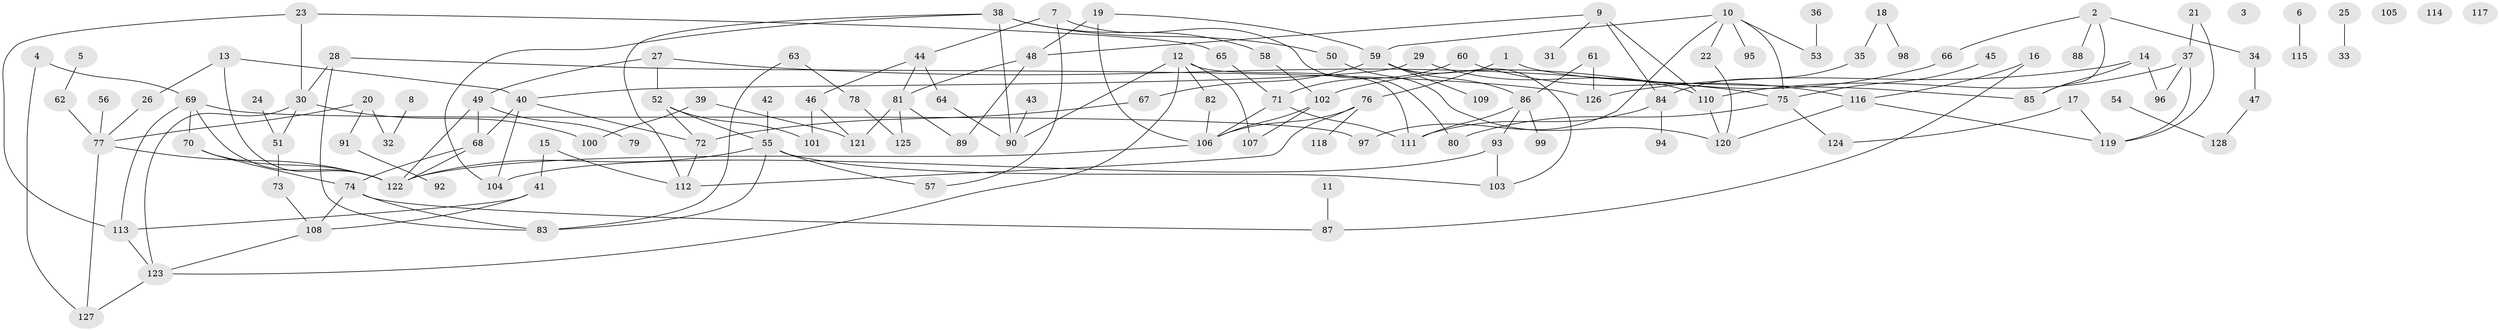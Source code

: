 // Generated by graph-tools (version 1.1) at 2025/49/03/09/25 03:49:08]
// undirected, 128 vertices, 173 edges
graph export_dot {
graph [start="1"]
  node [color=gray90,style=filled];
  1;
  2;
  3;
  4;
  5;
  6;
  7;
  8;
  9;
  10;
  11;
  12;
  13;
  14;
  15;
  16;
  17;
  18;
  19;
  20;
  21;
  22;
  23;
  24;
  25;
  26;
  27;
  28;
  29;
  30;
  31;
  32;
  33;
  34;
  35;
  36;
  37;
  38;
  39;
  40;
  41;
  42;
  43;
  44;
  45;
  46;
  47;
  48;
  49;
  50;
  51;
  52;
  53;
  54;
  55;
  56;
  57;
  58;
  59;
  60;
  61;
  62;
  63;
  64;
  65;
  66;
  67;
  68;
  69;
  70;
  71;
  72;
  73;
  74;
  75;
  76;
  77;
  78;
  79;
  80;
  81;
  82;
  83;
  84;
  85;
  86;
  87;
  88;
  89;
  90;
  91;
  92;
  93;
  94;
  95;
  96;
  97;
  98;
  99;
  100;
  101;
  102;
  103;
  104;
  105;
  106;
  107;
  108;
  109;
  110;
  111;
  112;
  113;
  114;
  115;
  116;
  117;
  118;
  119;
  120;
  121;
  122;
  123;
  124;
  125;
  126;
  127;
  128;
  1 -- 76;
  1 -- 85;
  2 -- 34;
  2 -- 66;
  2 -- 85;
  2 -- 88;
  4 -- 69;
  4 -- 127;
  5 -- 62;
  6 -- 115;
  7 -- 44;
  7 -- 57;
  7 -- 80;
  8 -- 32;
  9 -- 31;
  9 -- 48;
  9 -- 84;
  9 -- 110;
  10 -- 22;
  10 -- 53;
  10 -- 59;
  10 -- 75;
  10 -- 95;
  10 -- 97;
  11 -- 87;
  12 -- 82;
  12 -- 90;
  12 -- 107;
  12 -- 111;
  12 -- 123;
  13 -- 26;
  13 -- 40;
  13 -- 122;
  14 -- 85;
  14 -- 96;
  14 -- 126;
  15 -- 41;
  15 -- 112;
  16 -- 87;
  16 -- 116;
  17 -- 119;
  17 -- 124;
  18 -- 35;
  18 -- 98;
  19 -- 48;
  19 -- 59;
  19 -- 106;
  20 -- 32;
  20 -- 77;
  20 -- 91;
  21 -- 37;
  21 -- 119;
  22 -- 120;
  23 -- 30;
  23 -- 65;
  23 -- 113;
  24 -- 51;
  25 -- 33;
  26 -- 77;
  27 -- 49;
  27 -- 52;
  27 -- 75;
  28 -- 30;
  28 -- 83;
  28 -- 126;
  29 -- 40;
  29 -- 110;
  30 -- 51;
  30 -- 100;
  30 -- 123;
  34 -- 47;
  35 -- 84;
  36 -- 53;
  37 -- 96;
  37 -- 110;
  37 -- 119;
  38 -- 50;
  38 -- 58;
  38 -- 90;
  38 -- 104;
  38 -- 112;
  39 -- 100;
  39 -- 121;
  40 -- 68;
  40 -- 72;
  40 -- 104;
  41 -- 108;
  41 -- 113;
  42 -- 55;
  43 -- 90;
  44 -- 46;
  44 -- 64;
  44 -- 81;
  45 -- 75;
  46 -- 101;
  46 -- 121;
  47 -- 128;
  48 -- 81;
  48 -- 89;
  49 -- 68;
  49 -- 79;
  49 -- 122;
  50 -- 120;
  51 -- 73;
  52 -- 55;
  52 -- 72;
  52 -- 101;
  54 -- 128;
  55 -- 57;
  55 -- 83;
  55 -- 103;
  55 -- 122;
  56 -- 77;
  58 -- 102;
  59 -- 67;
  59 -- 86;
  59 -- 103;
  59 -- 109;
  60 -- 71;
  60 -- 116;
  61 -- 86;
  61 -- 126;
  62 -- 77;
  63 -- 78;
  63 -- 83;
  64 -- 90;
  65 -- 71;
  66 -- 102;
  67 -- 72;
  68 -- 74;
  68 -- 122;
  69 -- 70;
  69 -- 97;
  69 -- 113;
  69 -- 122;
  70 -- 74;
  70 -- 122;
  71 -- 106;
  71 -- 111;
  72 -- 112;
  73 -- 108;
  74 -- 83;
  74 -- 87;
  74 -- 108;
  75 -- 80;
  75 -- 124;
  76 -- 106;
  76 -- 112;
  76 -- 118;
  77 -- 122;
  77 -- 127;
  78 -- 125;
  81 -- 89;
  81 -- 121;
  81 -- 125;
  82 -- 106;
  84 -- 94;
  84 -- 111;
  86 -- 93;
  86 -- 99;
  86 -- 111;
  91 -- 92;
  93 -- 103;
  93 -- 104;
  102 -- 106;
  102 -- 107;
  106 -- 122;
  108 -- 123;
  110 -- 120;
  113 -- 123;
  116 -- 119;
  116 -- 120;
  123 -- 127;
}
